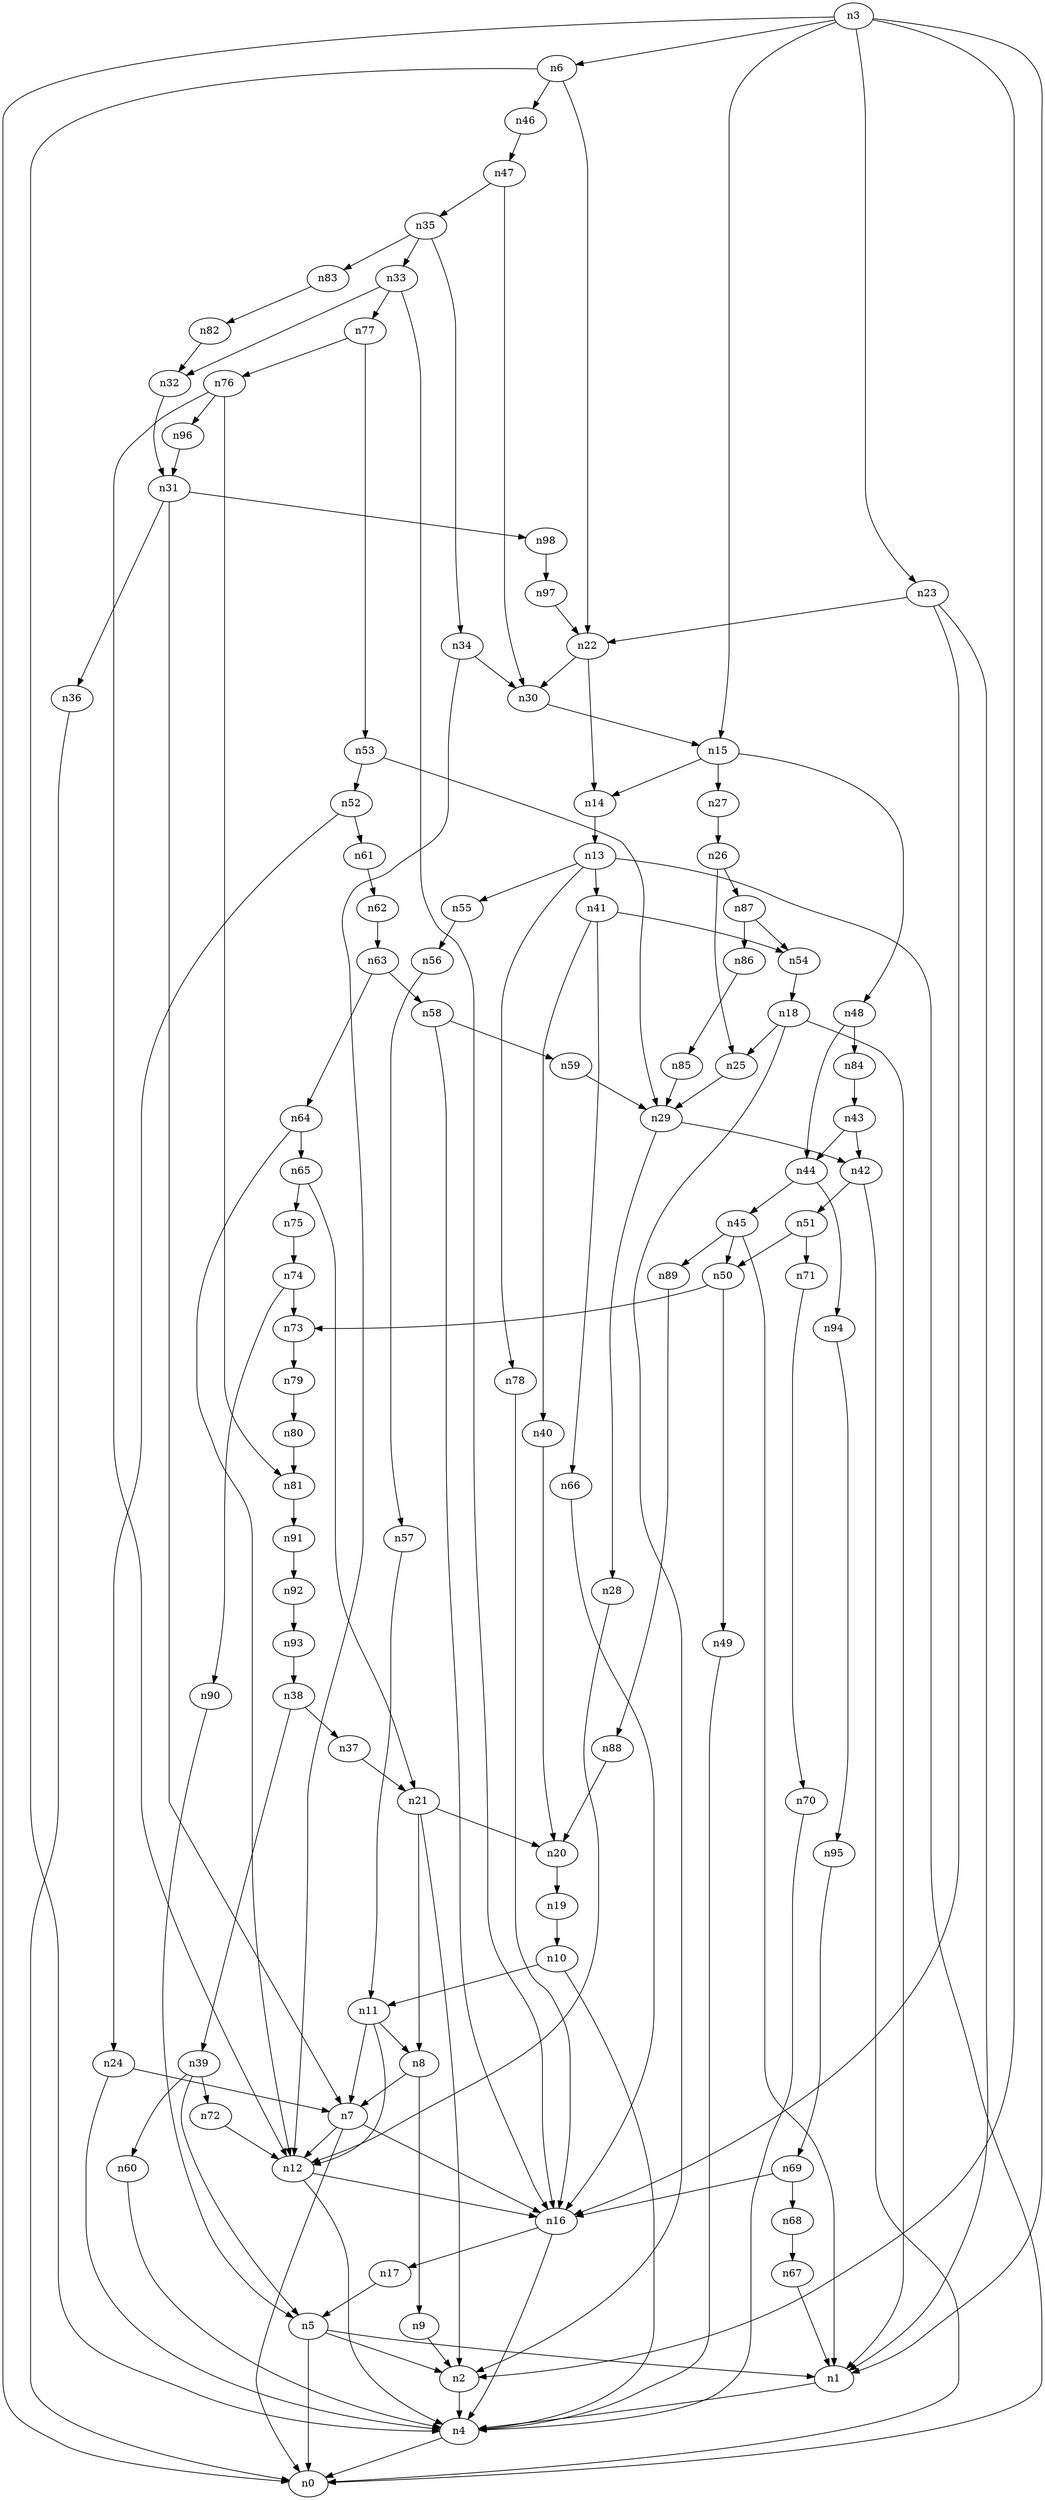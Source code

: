 digraph G {
	n1 -> n4	 [_graphml_id=e4];
	n2 -> n4	 [_graphml_id=e7];
	n3 -> n0	 [_graphml_id=e0];
	n3 -> n1	 [_graphml_id=e3];
	n3 -> n2	 [_graphml_id=e6];
	n3 -> n6	 [_graphml_id=e9];
	n3 -> n15	 [_graphml_id=e24];
	n3 -> n23	 [_graphml_id=e37];
	n4 -> n0	 [_graphml_id=e1];
	n5 -> n0	 [_graphml_id=e2];
	n5 -> n1	 [_graphml_id=e5];
	n5 -> n2	 [_graphml_id=e8];
	n6 -> n4	 [_graphml_id=e10];
	n6 -> n22	 [_graphml_id=e60];
	n6 -> n46	 [_graphml_id=e75];
	n7 -> n0	 [_graphml_id=e11];
	n7 -> n12	 [_graphml_id=e18];
	n7 -> n16	 [_graphml_id=e40];
	n8 -> n7	 [_graphml_id=e12];
	n8 -> n9	 [_graphml_id=e13];
	n9 -> n2	 [_graphml_id=e14];
	n10 -> n4	 [_graphml_id=e15];
	n10 -> n11	 [_graphml_id=e16];
	n11 -> n7	 [_graphml_id=e17];
	n11 -> n8	 [_graphml_id=e20];
	n11 -> n12	 [_graphml_id=e30];
	n12 -> n4	 [_graphml_id=e19];
	n12 -> n16	 [_graphml_id=e25];
	n13 -> n0	 [_graphml_id=e21];
	n13 -> n41	 [_graphml_id=e67];
	n13 -> n55	 [_graphml_id=e90];
	n13 -> n78	 [_graphml_id=e127];
	n14 -> n13	 [_graphml_id=e22];
	n15 -> n14	 [_graphml_id=e23];
	n15 -> n27	 [_graphml_id=e44];
	n15 -> n48	 [_graphml_id=e78];
	n16 -> n4	 [_graphml_id=e129];
	n16 -> n17	 [_graphml_id=e26];
	n17 -> n5	 [_graphml_id=e27];
	n18 -> n1	 [_graphml_id=e28];
	n18 -> n2	 [_graphml_id=e29];
	n18 -> n25	 [_graphml_id=e41];
	n19 -> n10	 [_graphml_id=e31];
	n20 -> n19	 [_graphml_id=e32];
	n21 -> n2	 [_graphml_id=e34];
	n21 -> n8	 [_graphml_id=e89];
	n21 -> n20	 [_graphml_id=e33];
	n22 -> n14	 [_graphml_id=e35];
	n22 -> n30	 [_graphml_id=e49];
	n23 -> n1	 [_graphml_id=e50];
	n23 -> n16	 [_graphml_id=e109];
	n23 -> n22	 [_graphml_id=e36];
	n24 -> n4	 [_graphml_id=e39];
	n24 -> n7	 [_graphml_id=e38];
	n25 -> n29	 [_graphml_id=e47];
	n26 -> n25	 [_graphml_id=e42];
	n26 -> n87	 [_graphml_id=e159];
	n27 -> n26	 [_graphml_id=e43];
	n28 -> n12	 [_graphml_id=e45];
	n29 -> n28	 [_graphml_id=e46];
	n29 -> n42	 [_graphml_id=e68];
	n30 -> n15	 [_graphml_id=e48];
	n31 -> n7	 [_graphml_id=e51];
	n31 -> n36	 [_graphml_id=e58];
	n31 -> n98	 [_graphml_id=e162];
	n32 -> n31	 [_graphml_id=e52];
	n33 -> n16	 [_graphml_id=e54];
	n33 -> n32	 [_graphml_id=e53];
	n33 -> n77	 [_graphml_id=e126];
	n34 -> n12	 [_graphml_id=e70];
	n34 -> n30	 [_graphml_id=e55];
	n35 -> n33	 [_graphml_id=e57];
	n35 -> n34	 [_graphml_id=e56];
	n35 -> n83	 [_graphml_id=e136];
	n36 -> n0	 [_graphml_id=e59];
	n37 -> n21	 [_graphml_id=e61];
	n38 -> n37	 [_graphml_id=e62];
	n38 -> n39	 [_graphml_id=e63];
	n39 -> n5	 [_graphml_id=e64];
	n39 -> n60	 [_graphml_id=e97];
	n39 -> n72	 [_graphml_id=e117];
	n40 -> n20	 [_graphml_id=e65];
	n41 -> n40	 [_graphml_id=e66];
	n41 -> n54	 [_graphml_id=e87];
	n41 -> n66	 [_graphml_id=e107];
	n42 -> n0	 [_graphml_id=e69];
	n42 -> n51	 [_graphml_id=e83];
	n43 -> n42	 [_graphml_id=e71];
	n43 -> n44	 [_graphml_id=e72];
	n44 -> n45	 [_graphml_id=e73];
	n44 -> n94	 [_graphml_id=e154];
	n45 -> n1	 [_graphml_id=e74];
	n45 -> n50	 [_graphml_id=e99];
	n45 -> n89	 [_graphml_id=e146];
	n46 -> n47	 [_graphml_id=e76];
	n47 -> n30	 [_graphml_id=e119];
	n47 -> n35	 [_graphml_id=e77];
	n48 -> n44	 [_graphml_id=e79];
	n48 -> n84	 [_graphml_id=e138];
	n49 -> n4	 [_graphml_id=e80];
	n50 -> n49	 [_graphml_id=e81];
	n50 -> n73	 [_graphml_id=e120];
	n51 -> n50	 [_graphml_id=e82];
	n51 -> n71	 [_graphml_id=e116];
	n52 -> n24	 [_graphml_id=e84];
	n52 -> n61	 [_graphml_id=e100];
	n53 -> n29	 [_graphml_id=e86];
	n53 -> n52	 [_graphml_id=e85];
	n54 -> n18	 [_graphml_id=e88];
	n55 -> n56	 [_graphml_id=e91];
	n56 -> n57	 [_graphml_id=e92];
	n57 -> n11	 [_graphml_id=e93];
	n58 -> n16	 [_graphml_id=e94];
	n58 -> n59	 [_graphml_id=e95];
	n59 -> n29	 [_graphml_id=e96];
	n60 -> n4	 [_graphml_id=e98];
	n61 -> n62	 [_graphml_id=e101];
	n62 -> n63	 [_graphml_id=e102];
	n63 -> n58	 [_graphml_id=e103];
	n63 -> n64	 [_graphml_id=e149];
	n64 -> n12	 [_graphml_id=e104];
	n64 -> n65	 [_graphml_id=e105];
	n65 -> n21	 [_graphml_id=e106];
	n65 -> n75	 [_graphml_id=e123];
	n66 -> n16	 [_graphml_id=e108];
	n67 -> n1	 [_graphml_id=e110];
	n68 -> n67	 [_graphml_id=e111];
	n69 -> n16	 [_graphml_id=e113];
	n69 -> n68	 [_graphml_id=e112];
	n70 -> n4	 [_graphml_id=e114];
	n71 -> n70	 [_graphml_id=e115];
	n72 -> n12	 [_graphml_id=e118];
	n73 -> n79	 [_graphml_id=e130];
	n74 -> n73	 [_graphml_id=e121];
	n74 -> n90	 [_graphml_id=e148];
	n75 -> n74	 [_graphml_id=e122];
	n76 -> n12	 [_graphml_id=e124];
	n76 -> n81	 [_graphml_id=e133];
	n76 -> n96	 [_graphml_id=e158];
	n77 -> n53	 [_graphml_id=e139];
	n77 -> n76	 [_graphml_id=e125];
	n78 -> n16	 [_graphml_id=e128];
	n79 -> n80	 [_graphml_id=e131];
	n80 -> n81	 [_graphml_id=e132];
	n81 -> n91	 [_graphml_id=e150];
	n82 -> n32	 [_graphml_id=e134];
	n83 -> n82	 [_graphml_id=e135];
	n84 -> n43	 [_graphml_id=e137];
	n85 -> n29	 [_graphml_id=e140];
	n86 -> n85	 [_graphml_id=e141];
	n87 -> n54	 [_graphml_id=e143];
	n87 -> n86	 [_graphml_id=e142];
	n88 -> n20	 [_graphml_id=e144];
	n89 -> n88	 [_graphml_id=e145];
	n90 -> n5	 [_graphml_id=e147];
	n91 -> n92	 [_graphml_id=e151];
	n92 -> n93	 [_graphml_id=e152];
	n93 -> n38	 [_graphml_id=e153];
	n94 -> n95	 [_graphml_id=e155];
	n95 -> n69	 [_graphml_id=e156];
	n96 -> n31	 [_graphml_id=e157];
	n97 -> n22	 [_graphml_id=e160];
	n98 -> n97	 [_graphml_id=e161];
}
